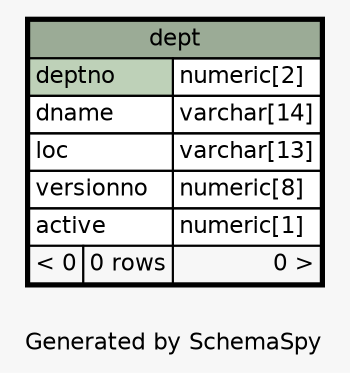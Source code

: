 // dot 2.26.3 on Linux 3.2.0-4-amd64
// SchemaSpy rev 590
digraph "oneDegreeRelationshipsDiagram" {
  graph [
    rankdir="RL"
    bgcolor="#f7f7f7"
    label="\nGenerated by SchemaSpy"
    labeljust="l"
    nodesep="0.18"
    ranksep="0.46"
    fontname="Helvetica"
    fontsize="11"
  ];
  node [
    fontname="Helvetica"
    fontsize="11"
    shape="plaintext"
  ];
  edge [
    arrowsize="0.8"
  ];
  "dept" [
    label=<
    <TABLE BORDER="2" CELLBORDER="1" CELLSPACING="0" BGCOLOR="#ffffff">
      <TR><TD COLSPAN="3" BGCOLOR="#9bab96" ALIGN="CENTER">dept</TD></TR>
      <TR><TD PORT="deptno" COLSPAN="2" BGCOLOR="#bed1b8" ALIGN="LEFT">deptno</TD><TD PORT="deptno.type" ALIGN="LEFT">numeric[2]</TD></TR>
      <TR><TD PORT="dname" COLSPAN="2" ALIGN="LEFT">dname</TD><TD PORT="dname.type" ALIGN="LEFT">varchar[14]</TD></TR>
      <TR><TD PORT="loc" COLSPAN="2" ALIGN="LEFT">loc</TD><TD PORT="loc.type" ALIGN="LEFT">varchar[13]</TD></TR>
      <TR><TD PORT="versionno" COLSPAN="2" ALIGN="LEFT">versionno</TD><TD PORT="versionno.type" ALIGN="LEFT">numeric[8]</TD></TR>
      <TR><TD PORT="active" COLSPAN="2" ALIGN="LEFT">active</TD><TD PORT="active.type" ALIGN="LEFT">numeric[1]</TD></TR>
      <TR><TD ALIGN="LEFT" BGCOLOR="#f7f7f7">&lt; 0</TD><TD ALIGN="RIGHT" BGCOLOR="#f7f7f7">0 rows</TD><TD ALIGN="RIGHT" BGCOLOR="#f7f7f7">0 &gt;</TD></TR>
    </TABLE>>
    URL="dept.html"
    tooltip="dept"
  ];
}
